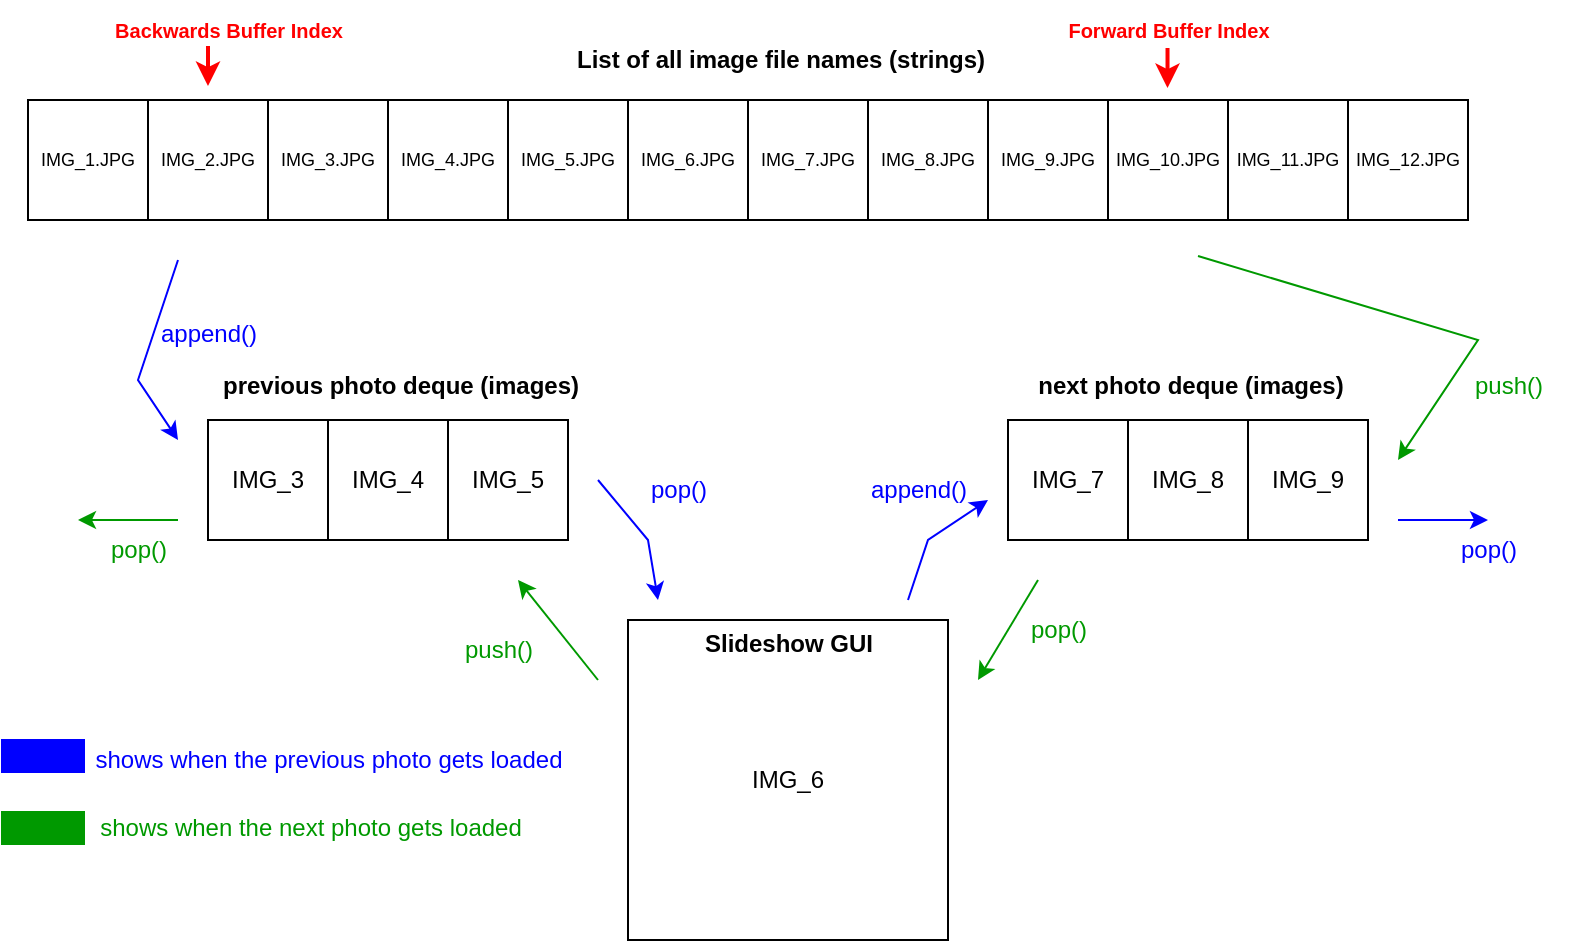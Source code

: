 <mxfile version="24.7.17">
  <diagram name="Page-1" id="iwCsOx8vSIxkcwdFKDRU">
    <mxGraphModel dx="989" dy="577" grid="0" gridSize="10" guides="1" tooltips="1" connect="1" arrows="1" fold="1" page="1" pageScale="1" pageWidth="850" pageHeight="1100" math="0" shadow="0">
      <root>
        <mxCell id="0" />
        <mxCell id="1" parent="0" />
        <mxCell id="E0CAhedUXdahvtT4YFgC-40" value="IMG_3" style="whiteSpace=wrap;html=1;aspect=fixed;" parent="1" vertex="1">
          <mxGeometry x="135" y="810" width="60" height="60" as="geometry" />
        </mxCell>
        <mxCell id="E0CAhedUXdahvtT4YFgC-41" value="IMG_4" style="whiteSpace=wrap;html=1;aspect=fixed;" parent="1" vertex="1">
          <mxGeometry x="195" y="810" width="60" height="60" as="geometry" />
        </mxCell>
        <mxCell id="E0CAhedUXdahvtT4YFgC-42" value="IMG_5" style="whiteSpace=wrap;html=1;aspect=fixed;" parent="1" vertex="1">
          <mxGeometry x="255" y="810" width="60" height="60" as="geometry" />
        </mxCell>
        <mxCell id="E0CAhedUXdahvtT4YFgC-43" value="IMG_7" style="whiteSpace=wrap;html=1;aspect=fixed;" parent="1" vertex="1">
          <mxGeometry x="535" y="810" width="60" height="60" as="geometry" />
        </mxCell>
        <mxCell id="E0CAhedUXdahvtT4YFgC-44" value="IMG_8" style="whiteSpace=wrap;html=1;aspect=fixed;" parent="1" vertex="1">
          <mxGeometry x="595" y="810" width="60" height="60" as="geometry" />
        </mxCell>
        <mxCell id="E0CAhedUXdahvtT4YFgC-45" value="IMG_9" style="whiteSpace=wrap;html=1;aspect=fixed;" parent="1" vertex="1">
          <mxGeometry x="655" y="810" width="60" height="60" as="geometry" />
        </mxCell>
        <mxCell id="E0CAhedUXdahvtT4YFgC-48" value="IMG_6" style="whiteSpace=wrap;html=1;aspect=fixed;" parent="1" vertex="1">
          <mxGeometry x="345" y="910" width="160" height="160" as="geometry" />
        </mxCell>
        <mxCell id="E0CAhedUXdahvtT4YFgC-49" value="Slideshow GUI" style="text;html=1;align=center;verticalAlign=middle;resizable=0;points=[];autosize=1;strokeColor=none;fillColor=none;fontStyle=1" parent="1" vertex="1">
          <mxGeometry x="375" y="907" width="100" height="30" as="geometry" />
        </mxCell>
        <mxCell id="E0CAhedUXdahvtT4YFgC-50" value="next photo deque (images)" style="text;html=1;align=center;verticalAlign=middle;resizable=0;points=[];autosize=1;strokeColor=none;fillColor=none;fontStyle=1" parent="1" vertex="1">
          <mxGeometry x="545" y="780" width="161" height="26" as="geometry" />
        </mxCell>
        <mxCell id="E0CAhedUXdahvtT4YFgC-51" value="previous photo deque (images)" style="text;html=1;align=center;verticalAlign=middle;resizable=0;points=[];autosize=1;strokeColor=none;fillColor=none;fontStyle=1" parent="1" vertex="1">
          <mxGeometry x="139" y="780" width="183" height="26" as="geometry" />
        </mxCell>
        <mxCell id="E0CAhedUXdahvtT4YFgC-52" value="IMG_1.JPG" style="whiteSpace=wrap;html=1;aspect=fixed;fontSize=9;" parent="1" vertex="1">
          <mxGeometry x="45" y="650" width="60" height="60" as="geometry" />
        </mxCell>
        <mxCell id="E0CAhedUXdahvtT4YFgC-53" value="IMG_2.JPG" style="whiteSpace=wrap;html=1;aspect=fixed;fontSize=9;" parent="1" vertex="1">
          <mxGeometry x="105" y="650" width="60" height="60" as="geometry" />
        </mxCell>
        <mxCell id="E0CAhedUXdahvtT4YFgC-54" value="IMG_3.JPG" style="whiteSpace=wrap;html=1;aspect=fixed;fontSize=9;" parent="1" vertex="1">
          <mxGeometry x="165" y="650" width="60" height="60" as="geometry" />
        </mxCell>
        <mxCell id="E0CAhedUXdahvtT4YFgC-55" value="IMG_4.JPG" style="whiteSpace=wrap;html=1;aspect=fixed;fontSize=9;" parent="1" vertex="1">
          <mxGeometry x="225" y="650" width="60" height="60" as="geometry" />
        </mxCell>
        <mxCell id="E0CAhedUXdahvtT4YFgC-56" value="IMG_5.JPG" style="whiteSpace=wrap;html=1;aspect=fixed;fontSize=9;" parent="1" vertex="1">
          <mxGeometry x="285" y="650" width="60" height="60" as="geometry" />
        </mxCell>
        <mxCell id="E0CAhedUXdahvtT4YFgC-57" value="IMG_6.JPG" style="whiteSpace=wrap;html=1;aspect=fixed;fontSize=9;" parent="1" vertex="1">
          <mxGeometry x="345" y="650" width="60" height="60" as="geometry" />
        </mxCell>
        <mxCell id="E0CAhedUXdahvtT4YFgC-58" value="IMG_7.JPG" style="whiteSpace=wrap;html=1;aspect=fixed;fontSize=9;" parent="1" vertex="1">
          <mxGeometry x="405" y="650" width="60" height="60" as="geometry" />
        </mxCell>
        <mxCell id="E0CAhedUXdahvtT4YFgC-59" value="IMG_8.JPG" style="whiteSpace=wrap;html=1;aspect=fixed;fontSize=9;" parent="1" vertex="1">
          <mxGeometry x="465" y="650" width="60" height="60" as="geometry" />
        </mxCell>
        <mxCell id="E0CAhedUXdahvtT4YFgC-60" value="IMG_9.JPG" style="whiteSpace=wrap;html=1;aspect=fixed;fontSize=9;" parent="1" vertex="1">
          <mxGeometry x="525" y="650" width="60" height="60" as="geometry" />
        </mxCell>
        <mxCell id="E0CAhedUXdahvtT4YFgC-61" value="IMG_10.JPG" style="whiteSpace=wrap;html=1;aspect=fixed;fontSize=9;" parent="1" vertex="1">
          <mxGeometry x="585" y="650" width="60" height="60" as="geometry" />
        </mxCell>
        <mxCell id="E0CAhedUXdahvtT4YFgC-62" value="IMG_11.JPG" style="whiteSpace=wrap;html=1;aspect=fixed;fontSize=9;" parent="1" vertex="1">
          <mxGeometry x="645" y="650" width="60" height="60" as="geometry" />
        </mxCell>
        <mxCell id="E0CAhedUXdahvtT4YFgC-63" value="IMG_12.JPG" style="whiteSpace=wrap;html=1;aspect=fixed;fontSize=9;" parent="1" vertex="1">
          <mxGeometry x="705" y="650" width="60" height="60" as="geometry" />
        </mxCell>
        <mxCell id="E0CAhedUXdahvtT4YFgC-65" value="&lt;font color=&quot;#ff0000&quot; style=&quot;font-size: 10px;&quot;&gt;Forward Buffer Index&lt;/font&gt;" style="text;html=1;align=center;verticalAlign=middle;resizable=0;points=[];autosize=1;strokeColor=none;fillColor=none;fontStyle=1" parent="1" vertex="1">
          <mxGeometry x="555" y="600" width="120" height="30" as="geometry" />
        </mxCell>
        <mxCell id="E0CAhedUXdahvtT4YFgC-66" value="" style="endArrow=classic;html=1;rounded=0;fontSize=15;strokeWidth=2;curved=0;strokeColor=#FF0000;" parent="1" edge="1">
          <mxGeometry width="50" height="50" relative="1" as="geometry">
            <mxPoint x="135" y="623" as="sourcePoint" />
            <mxPoint x="135" y="643" as="targetPoint" />
          </mxGeometry>
        </mxCell>
        <mxCell id="E0CAhedUXdahvtT4YFgC-67" value="&lt;font color=&quot;#ff0000&quot; style=&quot;font-size: 10px;&quot;&gt;Backwards Buffer Index&lt;/font&gt;" style="text;html=1;align=center;verticalAlign=middle;resizable=0;points=[];autosize=1;strokeColor=none;fillColor=none;fontStyle=1" parent="1" vertex="1">
          <mxGeometry x="80" y="600" width="130" height="30" as="geometry" />
        </mxCell>
        <mxCell id="E0CAhedUXdahvtT4YFgC-68" value="List of all image file names (strings)" style="text;html=1;align=center;verticalAlign=middle;resizable=0;points=[];autosize=1;strokeColor=none;fillColor=none;fontStyle=1" parent="1" vertex="1">
          <mxGeometry x="318" y="617" width="206" height="26" as="geometry" />
        </mxCell>
        <mxCell id="E0CAhedUXdahvtT4YFgC-71" value="" style="endArrow=classic;html=1;rounded=0;strokeColor=#009900;" parent="1" edge="1">
          <mxGeometry width="50" height="50" relative="1" as="geometry">
            <mxPoint x="330" y="940" as="sourcePoint" />
            <mxPoint x="290" y="890" as="targetPoint" />
          </mxGeometry>
        </mxCell>
        <mxCell id="E0CAhedUXdahvtT4YFgC-72" value="" style="endArrow=classic;html=1;rounded=0;strokeColor=#009900;" parent="1" edge="1">
          <mxGeometry width="50" height="50" relative="1" as="geometry">
            <mxPoint x="550" y="890" as="sourcePoint" />
            <mxPoint x="520" y="940" as="targetPoint" />
          </mxGeometry>
        </mxCell>
        <mxCell id="E0CAhedUXdahvtT4YFgC-76" value="" style="endArrow=classic;html=1;rounded=0;fontSize=15;strokeWidth=2;curved=0;strokeColor=#FF0000;" parent="1" edge="1">
          <mxGeometry width="50" height="50" relative="1" as="geometry">
            <mxPoint x="614.76" y="624" as="sourcePoint" />
            <mxPoint x="614.76" y="644" as="targetPoint" />
          </mxGeometry>
        </mxCell>
        <mxCell id="E0CAhedUXdahvtT4YFgC-77" value="" style="endArrow=classic;html=1;rounded=0;strokeColor=#009900;" parent="1" edge="1">
          <mxGeometry width="50" height="50" relative="1" as="geometry">
            <mxPoint x="630" y="728" as="sourcePoint" />
            <mxPoint x="730" y="830" as="targetPoint" />
            <Array as="points">
              <mxPoint x="770" y="770" />
            </Array>
          </mxGeometry>
        </mxCell>
        <mxCell id="E0CAhedUXdahvtT4YFgC-78" value="" style="endArrow=classic;html=1;rounded=0;strokeColor=#009900;" parent="1" edge="1">
          <mxGeometry width="50" height="50" relative="1" as="geometry">
            <mxPoint x="120" y="860" as="sourcePoint" />
            <mxPoint x="70" y="860" as="targetPoint" />
            <Array as="points">
              <mxPoint x="120" y="860" />
            </Array>
          </mxGeometry>
        </mxCell>
        <mxCell id="E0CAhedUXdahvtT4YFgC-79" value="&lt;font color=&quot;#009900&quot;&gt;pop()&lt;/font&gt;" style="text;html=1;align=center;verticalAlign=middle;resizable=0;points=[];autosize=1;strokeColor=none;fillColor=none;" parent="1" vertex="1">
          <mxGeometry x="75" y="860" width="50" height="30" as="geometry" />
        </mxCell>
        <mxCell id="E0CAhedUXdahvtT4YFgC-80" value="&lt;font color=&quot;#009900&quot;&gt;push()&lt;/font&gt;" style="text;html=1;align=center;verticalAlign=middle;resizable=0;points=[];autosize=1;strokeColor=none;fillColor=none;" parent="1" vertex="1">
          <mxGeometry x="755" y="778" width="60" height="30" as="geometry" />
        </mxCell>
        <mxCell id="E0CAhedUXdahvtT4YFgC-81" value="&lt;font color=&quot;#009900&quot;&gt;pop()&lt;/font&gt;" style="text;html=1;align=center;verticalAlign=middle;resizable=0;points=[];autosize=1;strokeColor=none;fillColor=none;" parent="1" vertex="1">
          <mxGeometry x="535" y="900" width="50" height="30" as="geometry" />
        </mxCell>
        <mxCell id="E0CAhedUXdahvtT4YFgC-82" value="&lt;font color=&quot;#009900&quot;&gt;push()&lt;/font&gt;" style="text;html=1;align=center;verticalAlign=middle;resizable=0;points=[];autosize=1;strokeColor=none;fillColor=none;" parent="1" vertex="1">
          <mxGeometry x="250" y="910" width="60" height="30" as="geometry" />
        </mxCell>
        <mxCell id="E0CAhedUXdahvtT4YFgC-84" value="" style="endArrow=classic;html=1;rounded=0;strokeColor=#0000FF;" parent="1" edge="1">
          <mxGeometry width="50" height="50" relative="1" as="geometry">
            <mxPoint x="120" y="730" as="sourcePoint" />
            <mxPoint x="120" y="820" as="targetPoint" />
            <Array as="points">
              <mxPoint x="100" y="790" />
            </Array>
          </mxGeometry>
        </mxCell>
        <mxCell id="E0CAhedUXdahvtT4YFgC-85" value="" style="endArrow=classic;html=1;rounded=0;strokeColor=#0000FF;" parent="1" edge="1">
          <mxGeometry width="50" height="50" relative="1" as="geometry">
            <mxPoint x="330" y="840" as="sourcePoint" />
            <mxPoint x="360" y="900" as="targetPoint" />
            <Array as="points">
              <mxPoint x="355" y="870" />
            </Array>
          </mxGeometry>
        </mxCell>
        <mxCell id="E0CAhedUXdahvtT4YFgC-86" value="" style="endArrow=classic;html=1;rounded=0;strokeColor=#0000FF;" parent="1" edge="1">
          <mxGeometry width="50" height="50" relative="1" as="geometry">
            <mxPoint x="485" y="900" as="sourcePoint" />
            <mxPoint x="525" y="850" as="targetPoint" />
            <Array as="points">
              <mxPoint x="495" y="870" />
            </Array>
          </mxGeometry>
        </mxCell>
        <mxCell id="E0CAhedUXdahvtT4YFgC-87" value="" style="endArrow=classic;html=1;rounded=0;strokeColor=#0000FF;" parent="1" edge="1">
          <mxGeometry width="50" height="50" relative="1" as="geometry">
            <mxPoint x="730" y="860" as="sourcePoint" />
            <mxPoint x="775" y="860" as="targetPoint" />
            <Array as="points">
              <mxPoint x="745" y="860" />
            </Array>
          </mxGeometry>
        </mxCell>
        <mxCell id="E0CAhedUXdahvtT4YFgC-88" value="&lt;font color=&quot;#0000ff&quot;&gt;append()&lt;/font&gt;" style="text;html=1;align=center;verticalAlign=middle;resizable=0;points=[];autosize=1;strokeColor=none;fillColor=none;" parent="1" vertex="1">
          <mxGeometry x="100" y="752" width="70" height="30" as="geometry" />
        </mxCell>
        <mxCell id="E0CAhedUXdahvtT4YFgC-89" value="&lt;font color=&quot;#0000ff&quot;&gt;pop()&lt;/font&gt;" style="text;html=1;align=center;verticalAlign=middle;resizable=0;points=[];autosize=1;strokeColor=none;fillColor=none;" parent="1" vertex="1">
          <mxGeometry x="345" y="830" width="50" height="30" as="geometry" />
        </mxCell>
        <mxCell id="E0CAhedUXdahvtT4YFgC-90" value="&lt;font color=&quot;#0000ff&quot;&gt;append()&lt;/font&gt;" style="text;html=1;align=center;verticalAlign=middle;resizable=0;points=[];autosize=1;strokeColor=none;fillColor=none;" parent="1" vertex="1">
          <mxGeometry x="455" y="830" width="70" height="30" as="geometry" />
        </mxCell>
        <mxCell id="E0CAhedUXdahvtT4YFgC-91" value="&lt;font color=&quot;#0000ff&quot;&gt;pop()&lt;/font&gt;" style="text;html=1;align=center;verticalAlign=middle;resizable=0;points=[];autosize=1;strokeColor=none;fillColor=none;" parent="1" vertex="1">
          <mxGeometry x="750" y="860" width="50" height="30" as="geometry" />
        </mxCell>
        <mxCell id="E0CAhedUXdahvtT4YFgC-92" value="" style="whiteSpace=wrap;html=1;strokeColor=#0000FF;fillColor=#0000FF;" parent="1" vertex="1">
          <mxGeometry x="32" y="970" width="41" height="16" as="geometry" />
        </mxCell>
        <mxCell id="E0CAhedUXdahvtT4YFgC-93" value="" style="whiteSpace=wrap;html=1;strokeColor=#009900;fillColor=#009900;" parent="1" vertex="1">
          <mxGeometry x="32" y="1006" width="41" height="16" as="geometry" />
        </mxCell>
        <mxCell id="E0CAhedUXdahvtT4YFgC-94" value="&lt;font color=&quot;#0000ff&quot;&gt;shows when the previous photo gets loaded&lt;/font&gt;" style="text;html=1;align=center;verticalAlign=middle;resizable=0;points=[];autosize=1;strokeColor=none;fillColor=none;" parent="1" vertex="1">
          <mxGeometry x="69" y="967" width="252" height="26" as="geometry" />
        </mxCell>
        <mxCell id="E0CAhedUXdahvtT4YFgC-95" value="&lt;font color=&quot;#009900&quot;&gt;shows when the next photo gets loaded&lt;/font&gt;" style="text;html=1;align=center;verticalAlign=middle;resizable=0;points=[];autosize=1;strokeColor=none;fillColor=none;" parent="1" vertex="1">
          <mxGeometry x="71" y="1001" width="229" height="26" as="geometry" />
        </mxCell>
      </root>
    </mxGraphModel>
  </diagram>
</mxfile>
